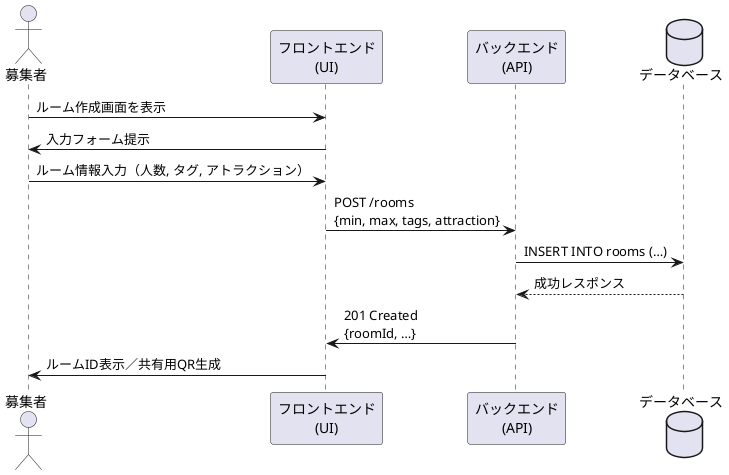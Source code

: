 @startuml
actor "募集者" as Recruiter
participant "フロントエンド\n(UI)" as Frontend
participant "バックエンド\n(API)"   as Backend
database "データベース"            as DB

Recruiter -> Frontend : ルーム作成画面を表示
Frontend -> Recruiter : 入力フォーム提示

Recruiter -> Frontend : ルーム情報入力（人数, タグ, アトラクション）
Frontend -> Backend : POST /rooms\n{min, max, tags, attraction}
Backend -> DB : INSERT INTO rooms (…)
DB --> Backend : 成功レスポンス
Backend -> Frontend : 201 Created\n{roomId, …}
Frontend -> Recruiter : ルームID表示／共有用QR生成

@enduml
